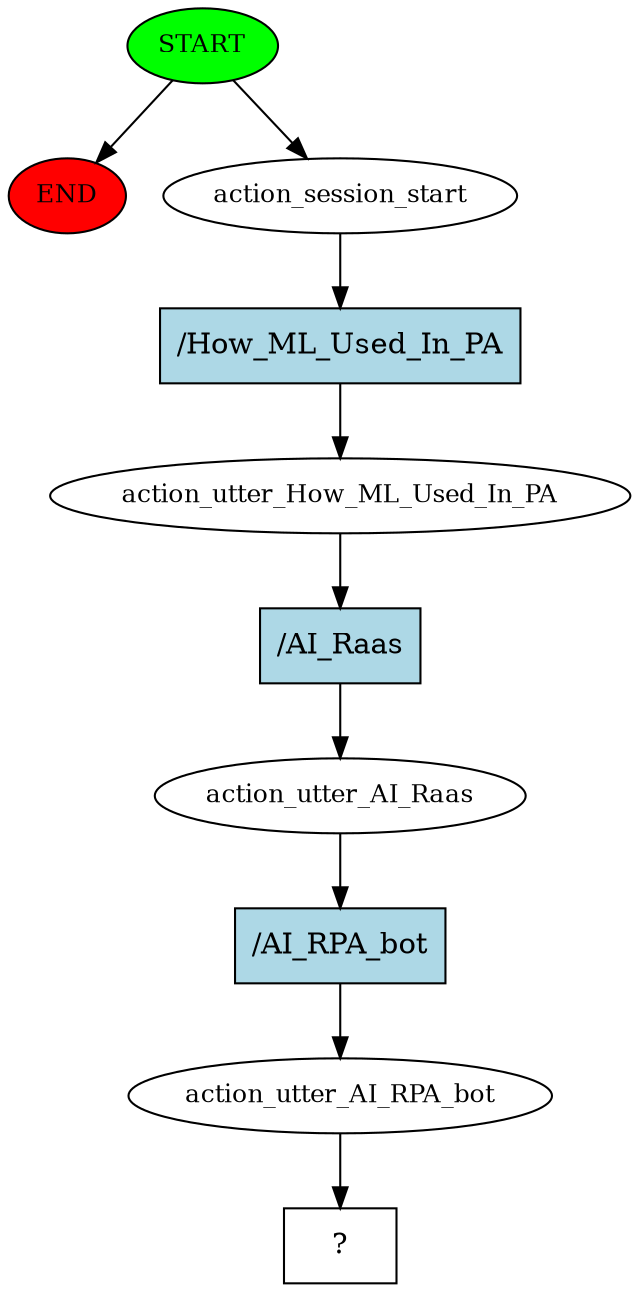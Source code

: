 digraph  {
0 [class="start active", fillcolor=green, fontsize=12, label=START, style=filled];
"-1" [class=end, fillcolor=red, fontsize=12, label=END, style=filled];
1 [class=active, fontsize=12, label=action_session_start];
2 [class=active, fontsize=12, label=action_utter_How_ML_Used_In_PA];
3 [class=active, fontsize=12, label=action_utter_AI_Raas];
4 [class=active, fontsize=12, label=action_utter_AI_RPA_bot];
5 [class="intent dashed active", label="  ?  ", shape=rect];
6 [class="intent active", fillcolor=lightblue, label="/How_ML_Used_In_PA", shape=rect, style=filled];
7 [class="intent active", fillcolor=lightblue, label="/AI_Raas", shape=rect, style=filled];
8 [class="intent active", fillcolor=lightblue, label="/AI_RPA_bot", shape=rect, style=filled];
0 -> "-1"  [class="", key=NONE, label=""];
0 -> 1  [class=active, key=NONE, label=""];
1 -> 6  [class=active, key=0];
2 -> 7  [class=active, key=0];
3 -> 8  [class=active, key=0];
4 -> 5  [class=active, key=NONE, label=""];
6 -> 2  [class=active, key=0];
7 -> 3  [class=active, key=0];
8 -> 4  [class=active, key=0];
}
